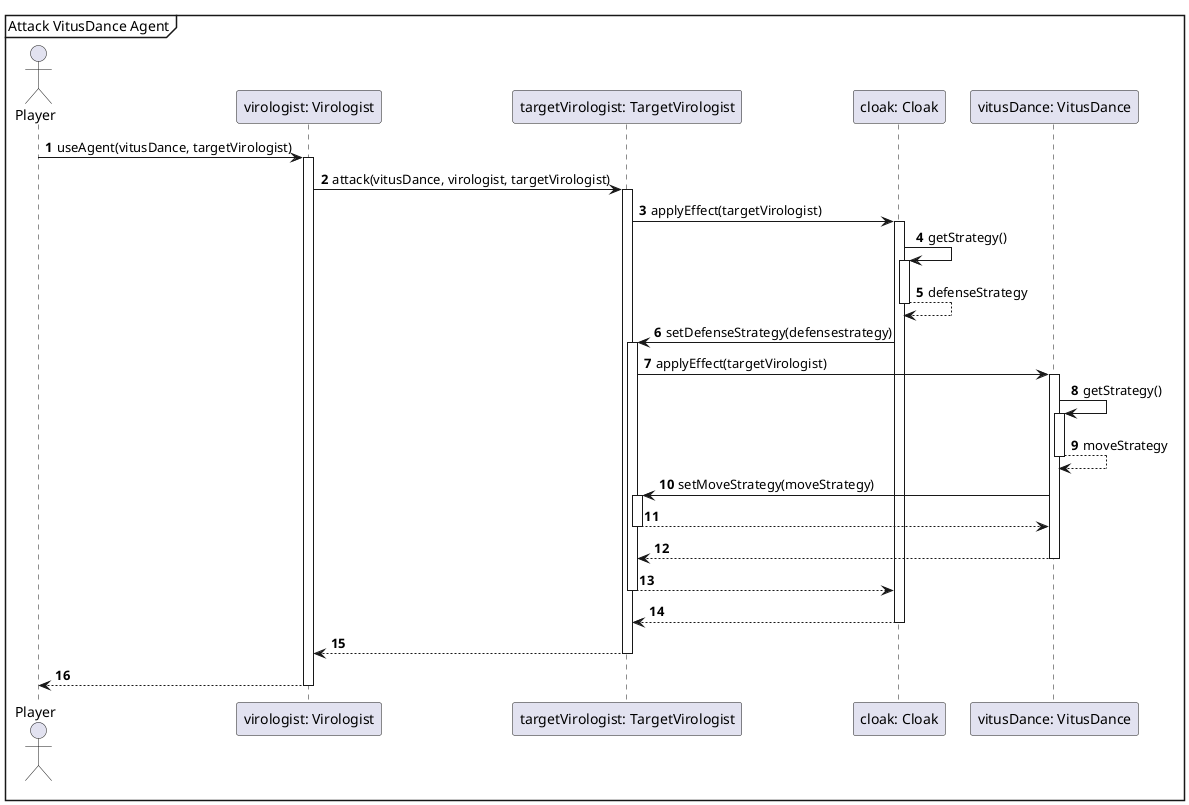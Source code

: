 @startuml
'https://plantuml.com/sequence-diagram

autonumber

mainframe Attack VitusDance Agent

actor Player

Player -> "virologist: Virologist"++: useAgent(vitusDance, targetVirologist)
"virologist: Virologist" -> "targetVirologist: TargetVirologist"++: attack(vitusDance, virologist, targetVirologist)
"targetVirologist: TargetVirologist" -> "cloak: Cloak"++ : applyEffect(targetVirologist)

"cloak: Cloak" -> "cloak: Cloak"++ : getStrategy()
"cloak: Cloak" --> "cloak: Cloak"-- : defenseStrategy

"cloak: Cloak" -> "targetVirologist: TargetVirologist"++: setDefenseStrategy(defensestrategy)

"targetVirologist: TargetVirologist" -> "vitusDance: VitusDance"++ : applyEffect(targetVirologist)

   "vitusDance: VitusDance" -> "vitusDance: VitusDance"++ : getStrategy()
   "vitusDance: VitusDance" --> "vitusDance: VitusDance"-- : moveStrategy

   "vitusDance: VitusDance" -> "targetVirologist: TargetVirologist"++: setMoveStrategy(moveStrategy)
   "targetVirologist: TargetVirologist" --> "vitusDance: VitusDance"--

   "vitusDance: VitusDance" --> "targetVirologist: TargetVirologist"--


"targetVirologist: TargetVirologist" --> "cloak: Cloak" --
"cloak: Cloak" --> "targetVirologist: TargetVirologist" --


"targetVirologist: TargetVirologist" --> "virologist: Virologist" --

"virologist: Virologist" --> Player --
@enduml